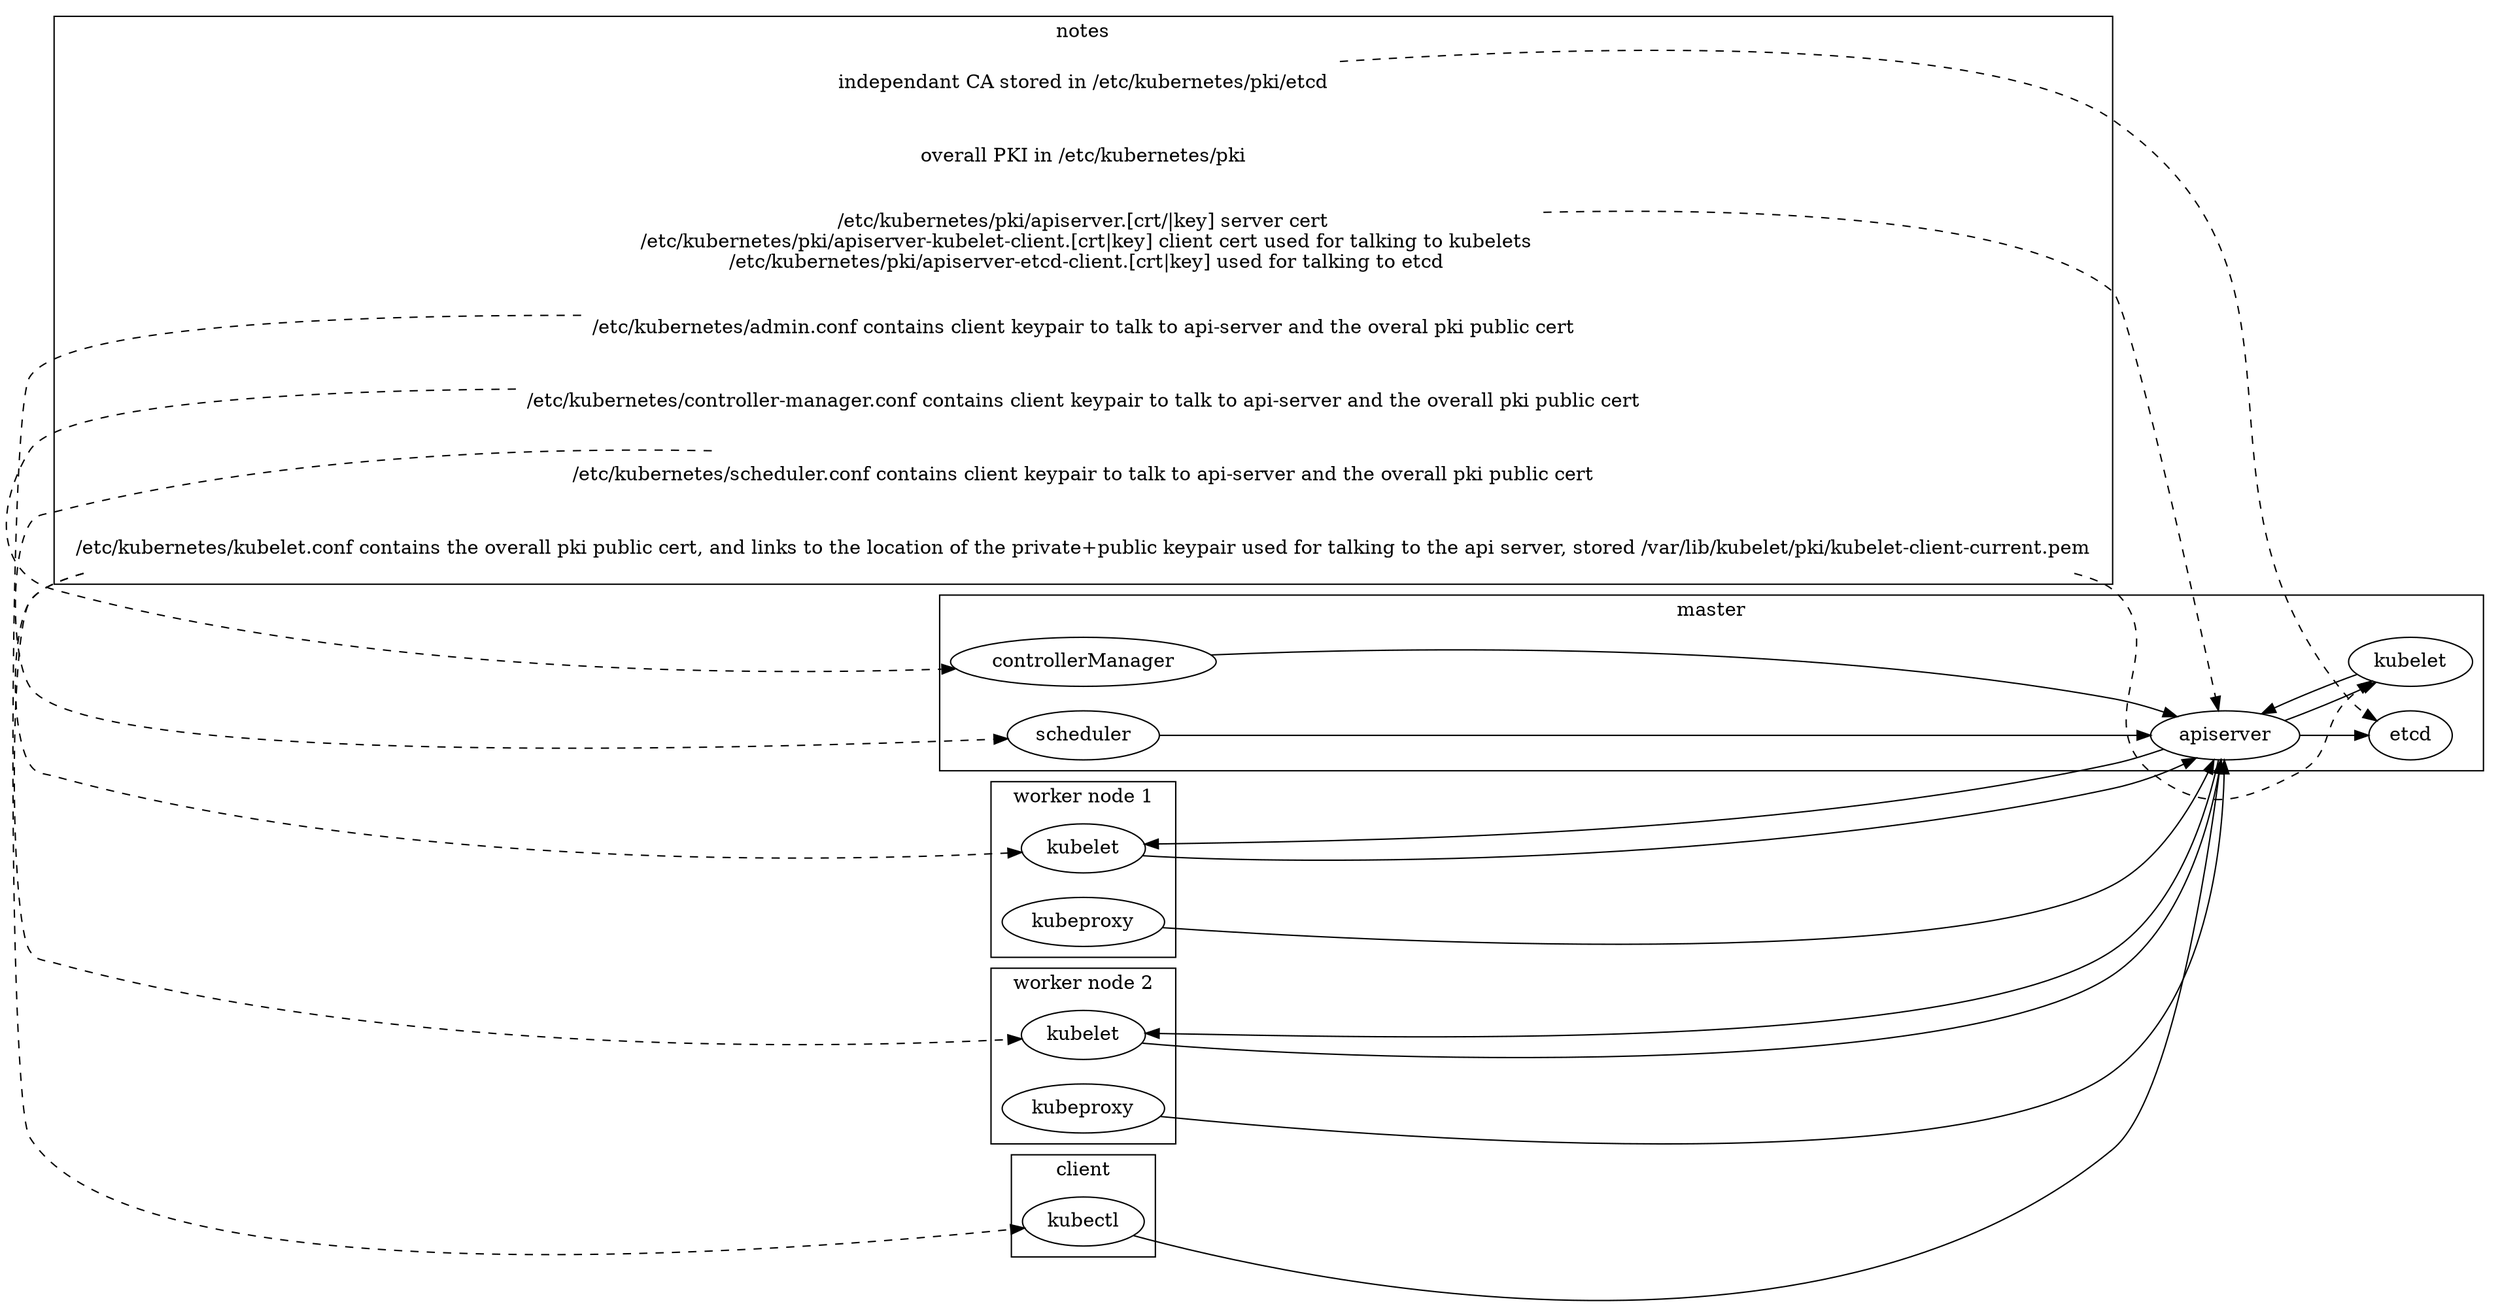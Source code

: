 digraph g {
  subgraph cluster_master {
    label = "master"
    apiserver
    etcd
    kubelet
    apiserver -> kubelet -> apiserver
    
    controllerManager -> apiserver

    apiserver -> etcd

    scheduler -> apiserver
  }
  subgraph cluster_client {
    label = "client"
    kubectl
  }
  apiserver -> worker_node_1_kubelet -> apiserver
  worker_node_1_kubeproxy -> apiserver

  apiserver -> worker_node_2_kubelet -> apiserver
  worker_node_2_kubeproxy -> apiserver

  subgraph cluster_workernode1 {
		node [style=filled,color=white];
    worker_node_1_kubelet[label = kubelet]
    worker_node_1_kubeproxy[label = kubeproxy]
		label = "worker node 1";
	}
  subgraph cluster_workernode2 {
		node [style=filled,color=white];
    worker_node_2_kubelet[label = kubelet]
    worker_node_2_kubeproxy[label = kubeproxy]
		label = "worker node 2";
	}
  kubectl -> apiserver

  subgraph cluster_notes {
    label = "notes"
    node[shape=plaintext]
    edge [ style=dashed, constraint=false]
    n_etcd [label="independant CA stored in /etc/kubernetes/pki/etcd"]
    n_etcd -> etcd
    
    n_overall [label="overall PKI in /etc/kubernetes/pki"]
    n_apiserver [label="/etc/kubernetes/pki/apiserver.[crt/|key] server cert\n /etc/kubernetes/pki/apiserver-kubelet-client.[crt|key] client cert used for talking to kubelets\n /etc/kubernetes/pki/apiserver-etcd-client.[crt|key] used for talking to etcd"]
    n_apiserver -> apiserver
    n_admin [label="/etc/kubernetes/admin.conf contains client keypair to talk to api-server and the overal pki public cert"]
    n_admin -> kubectl  

    n_controllerManager [label="/etc/kubernetes/controller-manager.conf contains client keypair to talk to api-server and the overall pki public cert"]
    n_controllerManager -> controllerManager

    n_scheduler [label="/etc/kubernetes/scheduler.conf contains client keypair to talk to api-server and the overall pki public cert"]
    n_scheduler -> scheduler 

    n_kubelet [label="/etc/kubernetes/kubelet.conf contains the overall pki public cert, and links to the location of the private+public keypair used for talking to the api server, stored /var/lib/kubelet/pki/kubelet-client-current.pem"]
    n_kubelet -> worker_node_2_kubelet[constraint=false]
    n_kubelet -> worker_node_1_kubelet [constraint=false]
    n_kubelet -> kubelet[constraint=false]
  }
  rankdir="LR"
}